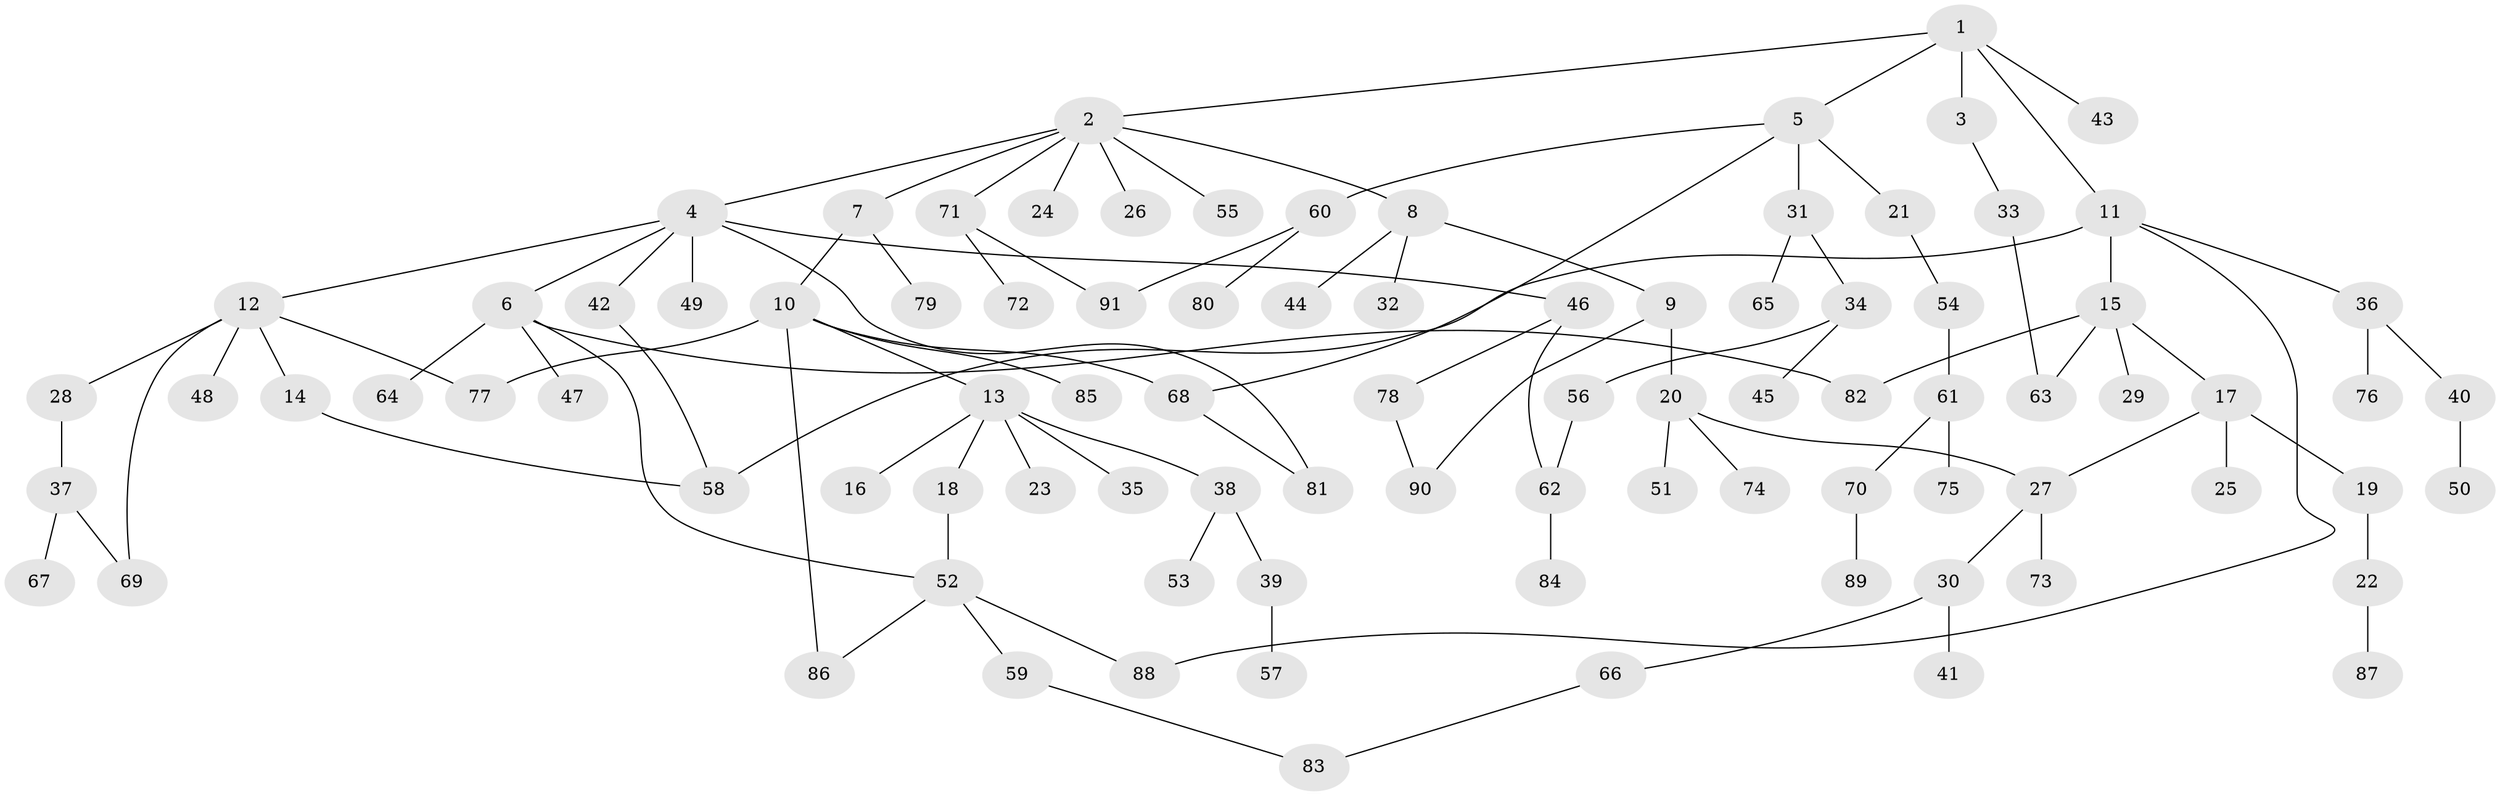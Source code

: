 // Generated by graph-tools (version 1.1) at 2025/42/03/09/25 04:42:46]
// undirected, 91 vertices, 106 edges
graph export_dot {
graph [start="1"]
  node [color=gray90,style=filled];
  1;
  2;
  3;
  4;
  5;
  6;
  7;
  8;
  9;
  10;
  11;
  12;
  13;
  14;
  15;
  16;
  17;
  18;
  19;
  20;
  21;
  22;
  23;
  24;
  25;
  26;
  27;
  28;
  29;
  30;
  31;
  32;
  33;
  34;
  35;
  36;
  37;
  38;
  39;
  40;
  41;
  42;
  43;
  44;
  45;
  46;
  47;
  48;
  49;
  50;
  51;
  52;
  53;
  54;
  55;
  56;
  57;
  58;
  59;
  60;
  61;
  62;
  63;
  64;
  65;
  66;
  67;
  68;
  69;
  70;
  71;
  72;
  73;
  74;
  75;
  76;
  77;
  78;
  79;
  80;
  81;
  82;
  83;
  84;
  85;
  86;
  87;
  88;
  89;
  90;
  91;
  1 -- 2;
  1 -- 3;
  1 -- 5;
  1 -- 11;
  1 -- 43;
  2 -- 4;
  2 -- 7;
  2 -- 8;
  2 -- 24;
  2 -- 26;
  2 -- 55;
  2 -- 71;
  3 -- 33;
  4 -- 6;
  4 -- 12;
  4 -- 42;
  4 -- 46;
  4 -- 49;
  4 -- 81;
  5 -- 21;
  5 -- 31;
  5 -- 60;
  5 -- 68;
  6 -- 47;
  6 -- 52;
  6 -- 64;
  6 -- 82;
  7 -- 10;
  7 -- 79;
  8 -- 9;
  8 -- 32;
  8 -- 44;
  9 -- 20;
  9 -- 90;
  10 -- 13;
  10 -- 85;
  10 -- 86;
  10 -- 77;
  10 -- 68;
  11 -- 15;
  11 -- 36;
  11 -- 58;
  11 -- 88;
  12 -- 14;
  12 -- 28;
  12 -- 48;
  12 -- 77;
  12 -- 69;
  13 -- 16;
  13 -- 18;
  13 -- 23;
  13 -- 35;
  13 -- 38;
  14 -- 58;
  15 -- 17;
  15 -- 29;
  15 -- 63;
  15 -- 82;
  17 -- 19;
  17 -- 25;
  17 -- 27;
  18 -- 52;
  19 -- 22;
  20 -- 51;
  20 -- 74;
  20 -- 27;
  21 -- 54;
  22 -- 87;
  27 -- 30;
  27 -- 73;
  28 -- 37;
  30 -- 41;
  30 -- 66;
  31 -- 34;
  31 -- 65;
  33 -- 63;
  34 -- 45;
  34 -- 56;
  36 -- 40;
  36 -- 76;
  37 -- 67;
  37 -- 69;
  38 -- 39;
  38 -- 53;
  39 -- 57;
  40 -- 50;
  42 -- 58;
  46 -- 62;
  46 -- 78;
  52 -- 59;
  52 -- 86;
  52 -- 88;
  54 -- 61;
  56 -- 62;
  59 -- 83;
  60 -- 80;
  60 -- 91;
  61 -- 70;
  61 -- 75;
  62 -- 84;
  66 -- 83;
  68 -- 81;
  70 -- 89;
  71 -- 72;
  71 -- 91;
  78 -- 90;
}

